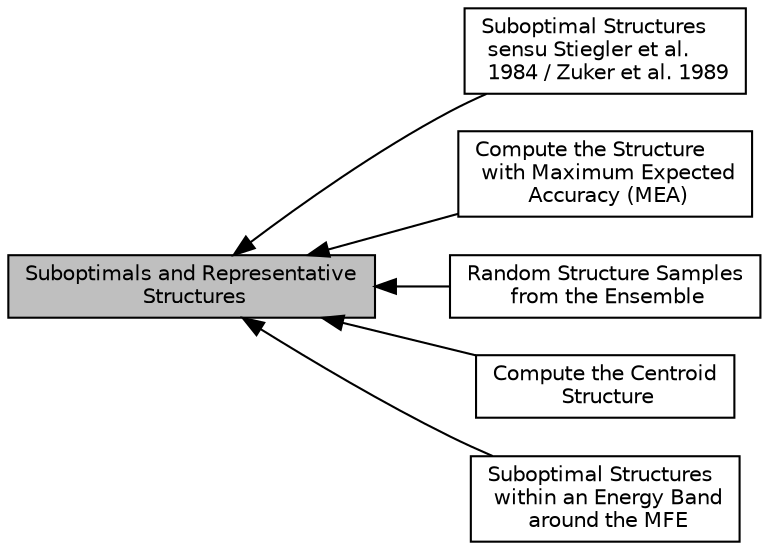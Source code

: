 digraph "Suboptimals and Representative Structures"
{
  bgcolor="transparent";
  edge [fontname="Helvetica",fontsize="10",labelfontname="Helvetica",labelfontsize="10"];
  node [fontname="Helvetica",fontsize="10",shape=box];
  rankdir=LR;
  Node1 [label="Suboptimal Structures\l sensu Stiegler et al.\l 1984 / Zuker et al. 1989",height=0.2,width=0.4,color="black",URL="$group__subopt__zuker.html",tooltip=" "];
  Node4 [label="Compute the Structure\l with Maximum Expected\l Accuracy (MEA)",height=0.2,width=0.4,color="black",URL="$group__mea__fold.html",tooltip=" "];
  Node3 [label="Random Structure Samples\l from the Ensemble",height=0.2,width=0.4,color="black",URL="$group__subopt__stochbt.html",tooltip="Functions to draw random structure samples from the ensemble according to their equilibrium probabili..."];
  Node5 [label="Compute the Centroid\l Structure",height=0.2,width=0.4,color="black",URL="$group__centroid__fold.html",tooltip=" "];
  Node0 [label="Suboptimals and Representative\l Structures",height=0.2,width=0.4,color="black", fillcolor="grey75", style="filled", fontcolor="black",tooltip="Sample and enumerate suboptimal secondary structures from RNA sequence data."];
  Node2 [label="Suboptimal Structures\l within an Energy Band\l around the MFE",height=0.2,width=0.4,color="black",URL="$group__subopt__wuchty.html",tooltip=" "];
  Node0->Node1 [shape=plaintext, dir="back", style="solid"];
  Node0->Node2 [shape=plaintext, dir="back", style="solid"];
  Node0->Node3 [shape=plaintext, dir="back", style="solid"];
  Node0->Node4 [shape=plaintext, dir="back", style="solid"];
  Node0->Node5 [shape=plaintext, dir="back", style="solid"];
}
